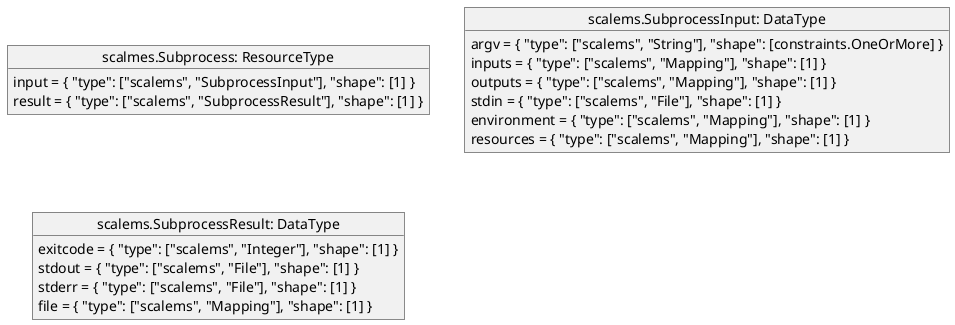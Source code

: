 @startuml

object "scalmes.Subprocess: ResourceType" as subprocesstype
subprocesstype : input = { "type": ["scalems", "SubprocessInput"], "shape": [1] }
subprocesstype : result = { "type": ["scalems", "SubprocessResult"], "shape": [1] }

object "scalems.SubprocessInput: DataType" as input_type
input_type : argv = { "type": ["scalems", "String"], "shape": [constraints.OneOrMore] }
input_type : inputs = { "type": ["scalems", "Mapping"], "shape": [1] }
input_type : outputs = { "type": ["scalems", "Mapping"], "shape": [1] }
input_type : stdin = { "type": ["scalems", "File"], "shape": [1] }
input_type : environment = { "type": ["scalems", "Mapping"], "shape": [1] }
input_type : resources = { "type": ["scalems", "Mapping"], "shape": [1] }

object "scalems.SubprocessResult: DataType" as result_type
result_type : exitcode = { "type": ["scalems", "Integer"], "shape": [1] }
result_type : stdout = { "type": ["scalems", "File"], "shape": [1] }
result_type : stderr = { "type": ["scalems", "File"], "shape": [1] }
result_type : file = { "type": ["scalems", "Mapping"], "shape": [1] }

@enduml
